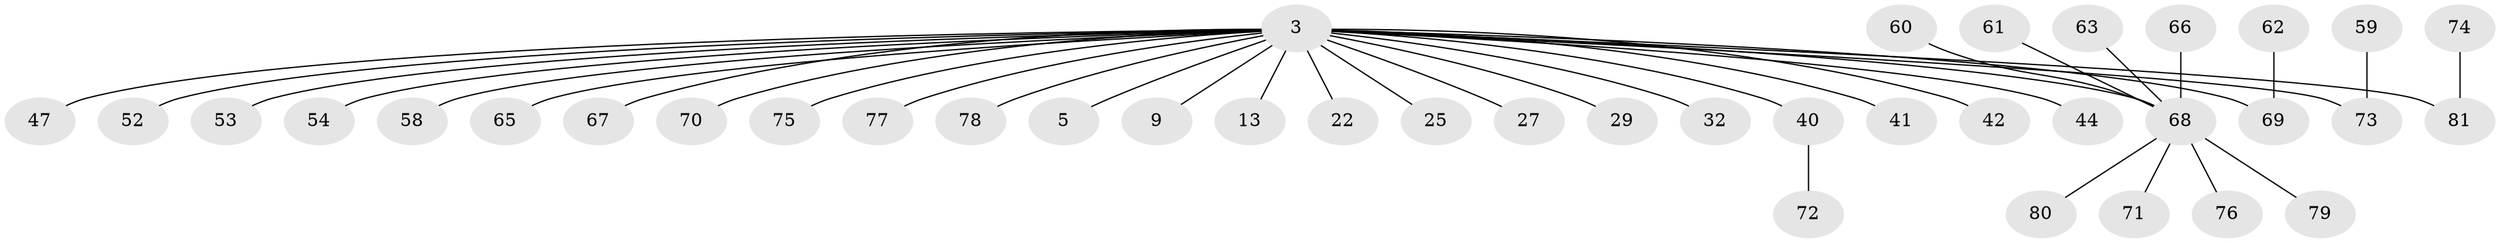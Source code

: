 // original degree distribution, {21: 0.012345679012345678, 3: 0.06172839506172839, 9: 0.012345679012345678, 13: 0.012345679012345678, 1: 0.6666666666666666, 2: 0.18518518518518517, 7: 0.012345679012345678, 4: 0.024691358024691357, 5: 0.012345679012345678}
// Generated by graph-tools (version 1.1) at 2025/47/03/09/25 04:47:28]
// undirected, 40 vertices, 39 edges
graph export_dot {
graph [start="1"]
  node [color=gray90,style=filled];
  3 [super="+1"];
  5;
  9;
  13 [super="+11"];
  22;
  25;
  27;
  29;
  32;
  40 [super="+34"];
  41 [super="+16"];
  42;
  44;
  47;
  52 [super="+33"];
  53;
  54;
  58;
  59;
  60;
  61;
  62;
  63;
  65;
  66 [super="+31"];
  67;
  68 [super="+4+8+26+21+28+35+36+38+43+46+64+48+49+50+55+57"];
  69 [super="+56"];
  70;
  71;
  72 [super="+45"];
  73 [super="+18"];
  74;
  75 [super="+20"];
  76;
  77;
  78;
  79;
  80;
  81 [super="+2+37"];
  3 -- 27;
  3 -- 32;
  3 -- 40 [weight=2];
  3 -- 65;
  3 -- 70;
  3 -- 5;
  3 -- 67;
  3 -- 9;
  3 -- 77;
  3 -- 78;
  3 -- 81;
  3 -- 22;
  3 -- 25;
  3 -- 29;
  3 -- 42;
  3 -- 44;
  3 -- 47;
  3 -- 53;
  3 -- 54;
  3 -- 58;
  3 -- 68;
  3 -- 13;
  3 -- 41;
  3 -- 73;
  3 -- 75;
  3 -- 52;
  3 -- 69;
  40 -- 72;
  59 -- 73;
  60 -- 68;
  61 -- 68;
  62 -- 69;
  63 -- 68;
  66 -- 68;
  68 -- 76;
  68 -- 80;
  68 -- 79;
  68 -- 71;
  74 -- 81;
}
